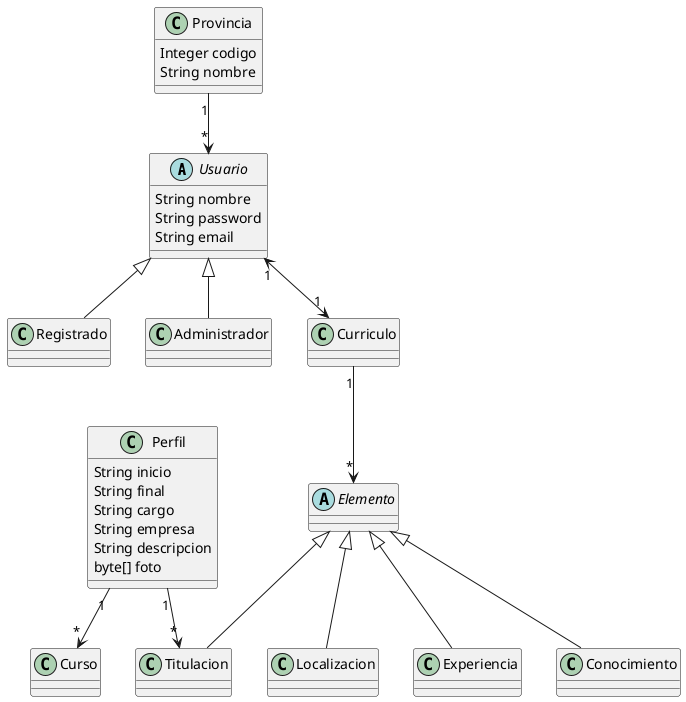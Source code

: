 @startuml
abstract class Usuario {
String nombre
String password
String email

}
class Registrado {

}

class Administrador {

}

class Provincia {
Integer codigo
String nombre
}

class Curriculo {

}

class Perfil {
String inicio
String final
String cargo
String empresa
String descripcion
byte[] foto
}

class Curso {

}

abstract class Elemento {

}

class Localizacion {

}

class Experiencia {

}

class Titulacion {

}

class Conocimiento {

}

Usuario <|-- Registrado
Usuario <|-- Administrador
Elemento <|-- Localizacion
Elemento <|-- Experiencia
Elemento <|-- Titulacion
Elemento <|-- Conocimiento

Provincia "1"  --> "*" Usuario
Curriculo "1" --> "*" Elemento
Usuario "1" <--> "1" Curriculo
Perfil "1" --> "*" Curso
Perfil "1" --> "*" Titulacion
@enduml
